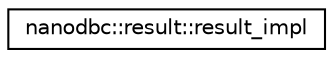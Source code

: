 digraph "Graphical Class Hierarchy"
{
 // LATEX_PDF_SIZE
  edge [fontname="Helvetica",fontsize="10",labelfontname="Helvetica",labelfontsize="10"];
  node [fontname="Helvetica",fontsize="10",shape=record];
  rankdir="LR";
  Node0 [label="nanodbc::result::result_impl",height=0.2,width=0.4,color="black", fillcolor="white", style="filled",URL="$classnanodbc_1_1result_1_1result__impl.html",tooltip=" "];
}
